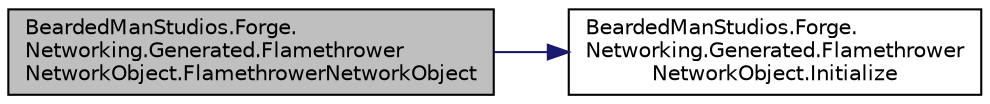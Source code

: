 digraph "BeardedManStudios.Forge.Networking.Generated.FlamethrowerNetworkObject.FlamethrowerNetworkObject"
{
 // LATEX_PDF_SIZE
  edge [fontname="Helvetica",fontsize="10",labelfontname="Helvetica",labelfontsize="10"];
  node [fontname="Helvetica",fontsize="10",shape=record];
  rankdir="LR";
  Node2 [label="BeardedManStudios.Forge.\lNetworking.Generated.Flamethrower\lNetworkObject.FlamethrowerNetworkObject",height=0.2,width=0.4,color="black", fillcolor="grey75", style="filled", fontcolor="black",tooltip=" "];
  Node2 -> Node3 [color="midnightblue",fontsize="10",style="solid",fontname="Helvetica"];
  Node3 [label="BeardedManStudios.Forge.\lNetworking.Generated.Flamethrower\lNetworkObject.Initialize",height=0.2,width=0.4,color="black", fillcolor="white", style="filled",URL="$class_bearded_man_studios_1_1_forge_1_1_networking_1_1_generated_1_1_flamethrower_network_object.html#a93487bd9e6de7cad076955de9bb9b00a",tooltip=" "];
}

